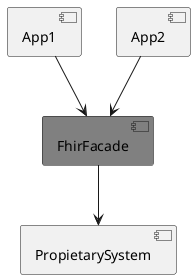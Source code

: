 @startuml

component FhirFacade #grey

[App1] --> [FhirFacade]
[App2] --> [FhirFacade]
[FhirFacade] --> [PropietarySystem]

@enduml